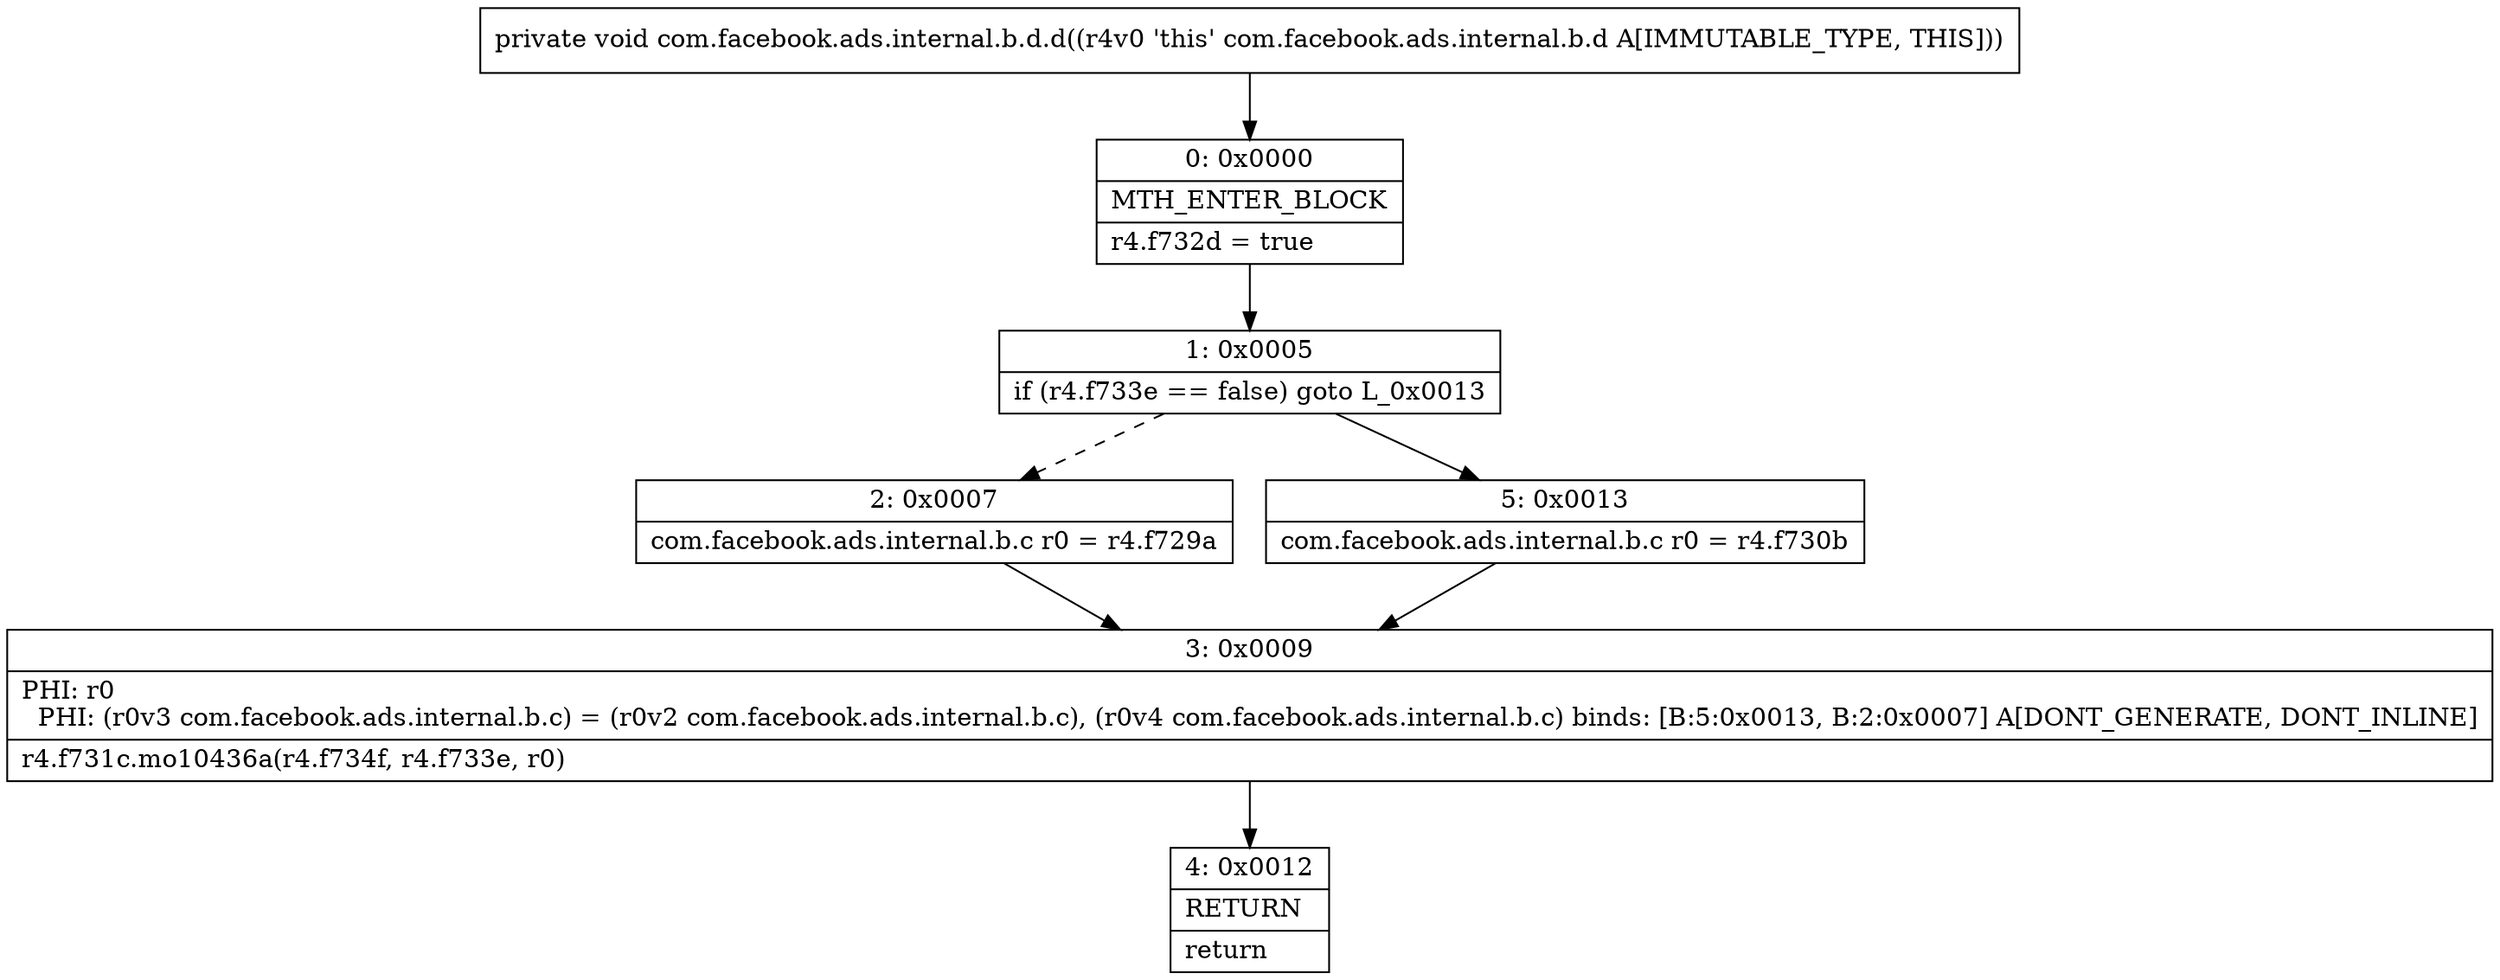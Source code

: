 digraph "CFG forcom.facebook.ads.internal.b.d.d()V" {
Node_0 [shape=record,label="{0\:\ 0x0000|MTH_ENTER_BLOCK\l|r4.f732d = true\l}"];
Node_1 [shape=record,label="{1\:\ 0x0005|if (r4.f733e == false) goto L_0x0013\l}"];
Node_2 [shape=record,label="{2\:\ 0x0007|com.facebook.ads.internal.b.c r0 = r4.f729a\l}"];
Node_3 [shape=record,label="{3\:\ 0x0009|PHI: r0 \l  PHI: (r0v3 com.facebook.ads.internal.b.c) = (r0v2 com.facebook.ads.internal.b.c), (r0v4 com.facebook.ads.internal.b.c) binds: [B:5:0x0013, B:2:0x0007] A[DONT_GENERATE, DONT_INLINE]\l|r4.f731c.mo10436a(r4.f734f, r4.f733e, r0)\l}"];
Node_4 [shape=record,label="{4\:\ 0x0012|RETURN\l|return\l}"];
Node_5 [shape=record,label="{5\:\ 0x0013|com.facebook.ads.internal.b.c r0 = r4.f730b\l}"];
MethodNode[shape=record,label="{private void com.facebook.ads.internal.b.d.d((r4v0 'this' com.facebook.ads.internal.b.d A[IMMUTABLE_TYPE, THIS])) }"];
MethodNode -> Node_0;
Node_0 -> Node_1;
Node_1 -> Node_2[style=dashed];
Node_1 -> Node_5;
Node_2 -> Node_3;
Node_3 -> Node_4;
Node_5 -> Node_3;
}

